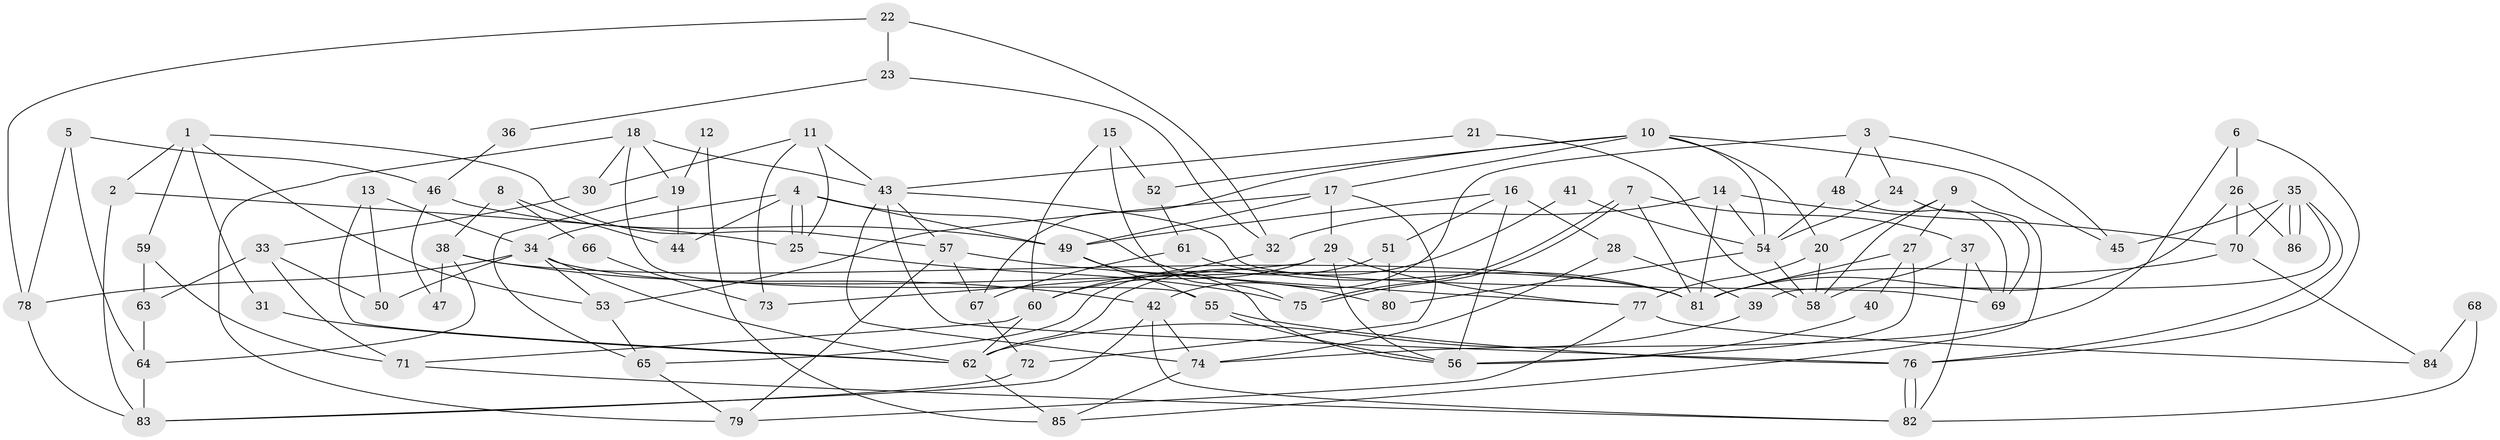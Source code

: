 // coarse degree distribution, {9: 0.019230769230769232, 7: 0.07692307692307693, 5: 0.15384615384615385, 12: 0.019230769230769232, 4: 0.23076923076923078, 10: 0.019230769230769232, 6: 0.09615384615384616, 11: 0.019230769230769232, 2: 0.19230769230769232, 3: 0.15384615384615385, 8: 0.019230769230769232}
// Generated by graph-tools (version 1.1) at 2025/51/03/04/25 22:51:23]
// undirected, 86 vertices, 172 edges
graph export_dot {
  node [color=gray90,style=filled];
  1;
  2;
  3;
  4;
  5;
  6;
  7;
  8;
  9;
  10;
  11;
  12;
  13;
  14;
  15;
  16;
  17;
  18;
  19;
  20;
  21;
  22;
  23;
  24;
  25;
  26;
  27;
  28;
  29;
  30;
  31;
  32;
  33;
  34;
  35;
  36;
  37;
  38;
  39;
  40;
  41;
  42;
  43;
  44;
  45;
  46;
  47;
  48;
  49;
  50;
  51;
  52;
  53;
  54;
  55;
  56;
  57;
  58;
  59;
  60;
  61;
  62;
  63;
  64;
  65;
  66;
  67;
  68;
  69;
  70;
  71;
  72;
  73;
  74;
  75;
  76;
  77;
  78;
  79;
  80;
  81;
  82;
  83;
  84;
  85;
  86;
  1 -- 59;
  1 -- 2;
  1 -- 31;
  1 -- 53;
  1 -- 57;
  2 -- 83;
  2 -- 25;
  3 -- 45;
  3 -- 24;
  3 -- 42;
  3 -- 48;
  4 -- 49;
  4 -- 25;
  4 -- 25;
  4 -- 34;
  4 -- 44;
  4 -- 80;
  5 -- 64;
  5 -- 78;
  5 -- 46;
  6 -- 74;
  6 -- 26;
  6 -- 76;
  7 -- 81;
  7 -- 75;
  7 -- 75;
  7 -- 37;
  8 -- 38;
  8 -- 44;
  8 -- 66;
  9 -- 27;
  9 -- 58;
  9 -- 20;
  9 -- 85;
  10 -- 20;
  10 -- 54;
  10 -- 17;
  10 -- 45;
  10 -- 52;
  10 -- 67;
  11 -- 30;
  11 -- 43;
  11 -- 25;
  11 -- 73;
  12 -- 19;
  12 -- 85;
  13 -- 62;
  13 -- 34;
  13 -- 50;
  14 -- 81;
  14 -- 54;
  14 -- 32;
  14 -- 70;
  15 -- 75;
  15 -- 60;
  15 -- 52;
  16 -- 56;
  16 -- 49;
  16 -- 28;
  16 -- 51;
  17 -- 53;
  17 -- 29;
  17 -- 49;
  17 -- 72;
  18 -- 43;
  18 -- 79;
  18 -- 19;
  18 -- 30;
  18 -- 55;
  19 -- 65;
  19 -- 44;
  20 -- 77;
  20 -- 58;
  21 -- 58;
  21 -- 43;
  22 -- 78;
  22 -- 32;
  22 -- 23;
  23 -- 32;
  23 -- 36;
  24 -- 69;
  24 -- 54;
  25 -- 75;
  26 -- 81;
  26 -- 70;
  26 -- 86;
  27 -- 56;
  27 -- 81;
  27 -- 40;
  28 -- 74;
  28 -- 39;
  29 -- 56;
  29 -- 60;
  29 -- 73;
  29 -- 77;
  30 -- 33;
  31 -- 62;
  32 -- 60;
  33 -- 50;
  33 -- 71;
  33 -- 63;
  34 -- 81;
  34 -- 50;
  34 -- 53;
  34 -- 62;
  34 -- 78;
  35 -- 76;
  35 -- 86;
  35 -- 86;
  35 -- 39;
  35 -- 45;
  35 -- 70;
  36 -- 46;
  37 -- 58;
  37 -- 69;
  37 -- 82;
  38 -- 81;
  38 -- 42;
  38 -- 47;
  38 -- 64;
  39 -- 62;
  40 -- 56;
  41 -- 62;
  41 -- 54;
  42 -- 82;
  42 -- 74;
  42 -- 83;
  43 -- 74;
  43 -- 76;
  43 -- 57;
  43 -- 69;
  46 -- 49;
  46 -- 47;
  48 -- 69;
  48 -- 54;
  49 -- 55;
  49 -- 56;
  51 -- 65;
  51 -- 80;
  52 -- 61;
  53 -- 65;
  54 -- 80;
  54 -- 58;
  55 -- 76;
  55 -- 56;
  57 -- 67;
  57 -- 77;
  57 -- 79;
  59 -- 71;
  59 -- 63;
  60 -- 62;
  60 -- 71;
  61 -- 67;
  61 -- 81;
  62 -- 85;
  63 -- 64;
  64 -- 83;
  65 -- 79;
  66 -- 73;
  67 -- 72;
  68 -- 84;
  68 -- 82;
  70 -- 81;
  70 -- 84;
  71 -- 82;
  72 -- 83;
  74 -- 85;
  76 -- 82;
  76 -- 82;
  77 -- 79;
  77 -- 84;
  78 -- 83;
}
